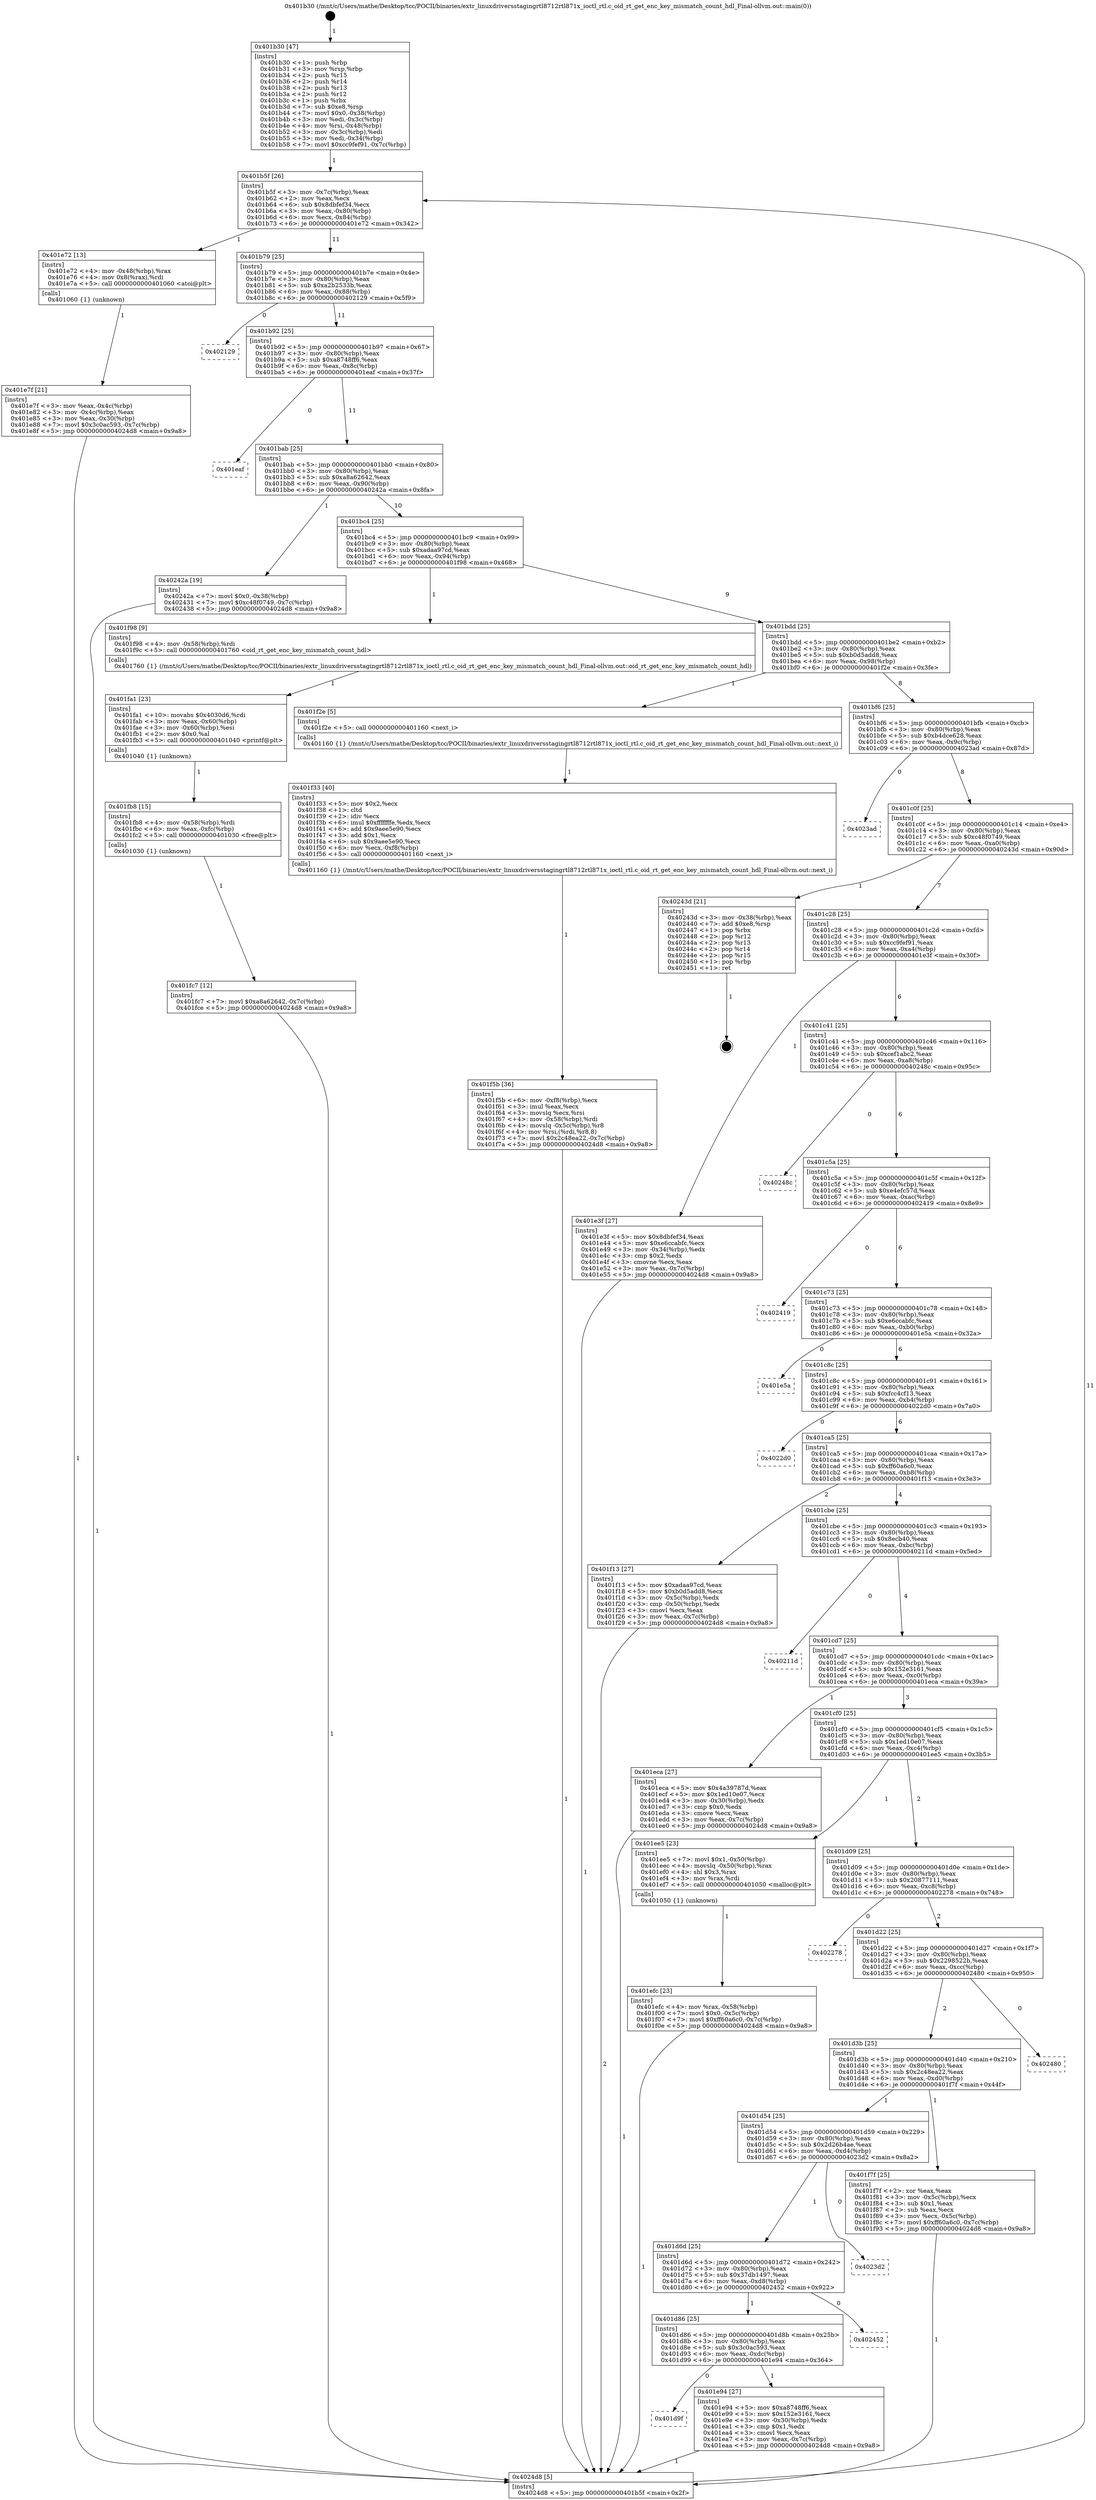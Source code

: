 digraph "0x401b30" {
  label = "0x401b30 (/mnt/c/Users/mathe/Desktop/tcc/POCII/binaries/extr_linuxdriversstagingrtl8712rtl871x_ioctl_rtl.c_oid_rt_get_enc_key_mismatch_count_hdl_Final-ollvm.out::main(0))"
  labelloc = "t"
  node[shape=record]

  Entry [label="",width=0.3,height=0.3,shape=circle,fillcolor=black,style=filled]
  "0x401b5f" [label="{
     0x401b5f [26]\l
     | [instrs]\l
     &nbsp;&nbsp;0x401b5f \<+3\>: mov -0x7c(%rbp),%eax\l
     &nbsp;&nbsp;0x401b62 \<+2\>: mov %eax,%ecx\l
     &nbsp;&nbsp;0x401b64 \<+6\>: sub $0x8dbfef34,%ecx\l
     &nbsp;&nbsp;0x401b6a \<+3\>: mov %eax,-0x80(%rbp)\l
     &nbsp;&nbsp;0x401b6d \<+6\>: mov %ecx,-0x84(%rbp)\l
     &nbsp;&nbsp;0x401b73 \<+6\>: je 0000000000401e72 \<main+0x342\>\l
  }"]
  "0x401e72" [label="{
     0x401e72 [13]\l
     | [instrs]\l
     &nbsp;&nbsp;0x401e72 \<+4\>: mov -0x48(%rbp),%rax\l
     &nbsp;&nbsp;0x401e76 \<+4\>: mov 0x8(%rax),%rdi\l
     &nbsp;&nbsp;0x401e7a \<+5\>: call 0000000000401060 \<atoi@plt\>\l
     | [calls]\l
     &nbsp;&nbsp;0x401060 \{1\} (unknown)\l
  }"]
  "0x401b79" [label="{
     0x401b79 [25]\l
     | [instrs]\l
     &nbsp;&nbsp;0x401b79 \<+5\>: jmp 0000000000401b7e \<main+0x4e\>\l
     &nbsp;&nbsp;0x401b7e \<+3\>: mov -0x80(%rbp),%eax\l
     &nbsp;&nbsp;0x401b81 \<+5\>: sub $0xa2b2533b,%eax\l
     &nbsp;&nbsp;0x401b86 \<+6\>: mov %eax,-0x88(%rbp)\l
     &nbsp;&nbsp;0x401b8c \<+6\>: je 0000000000402129 \<main+0x5f9\>\l
  }"]
  Exit [label="",width=0.3,height=0.3,shape=circle,fillcolor=black,style=filled,peripheries=2]
  "0x402129" [label="{
     0x402129\l
  }", style=dashed]
  "0x401b92" [label="{
     0x401b92 [25]\l
     | [instrs]\l
     &nbsp;&nbsp;0x401b92 \<+5\>: jmp 0000000000401b97 \<main+0x67\>\l
     &nbsp;&nbsp;0x401b97 \<+3\>: mov -0x80(%rbp),%eax\l
     &nbsp;&nbsp;0x401b9a \<+5\>: sub $0xa8748ff6,%eax\l
     &nbsp;&nbsp;0x401b9f \<+6\>: mov %eax,-0x8c(%rbp)\l
     &nbsp;&nbsp;0x401ba5 \<+6\>: je 0000000000401eaf \<main+0x37f\>\l
  }"]
  "0x401fc7" [label="{
     0x401fc7 [12]\l
     | [instrs]\l
     &nbsp;&nbsp;0x401fc7 \<+7\>: movl $0xa8a62642,-0x7c(%rbp)\l
     &nbsp;&nbsp;0x401fce \<+5\>: jmp 00000000004024d8 \<main+0x9a8\>\l
  }"]
  "0x401eaf" [label="{
     0x401eaf\l
  }", style=dashed]
  "0x401bab" [label="{
     0x401bab [25]\l
     | [instrs]\l
     &nbsp;&nbsp;0x401bab \<+5\>: jmp 0000000000401bb0 \<main+0x80\>\l
     &nbsp;&nbsp;0x401bb0 \<+3\>: mov -0x80(%rbp),%eax\l
     &nbsp;&nbsp;0x401bb3 \<+5\>: sub $0xa8a62642,%eax\l
     &nbsp;&nbsp;0x401bb8 \<+6\>: mov %eax,-0x90(%rbp)\l
     &nbsp;&nbsp;0x401bbe \<+6\>: je 000000000040242a \<main+0x8fa\>\l
  }"]
  "0x401fb8" [label="{
     0x401fb8 [15]\l
     | [instrs]\l
     &nbsp;&nbsp;0x401fb8 \<+4\>: mov -0x58(%rbp),%rdi\l
     &nbsp;&nbsp;0x401fbc \<+6\>: mov %eax,-0xfc(%rbp)\l
     &nbsp;&nbsp;0x401fc2 \<+5\>: call 0000000000401030 \<free@plt\>\l
     | [calls]\l
     &nbsp;&nbsp;0x401030 \{1\} (unknown)\l
  }"]
  "0x40242a" [label="{
     0x40242a [19]\l
     | [instrs]\l
     &nbsp;&nbsp;0x40242a \<+7\>: movl $0x0,-0x38(%rbp)\l
     &nbsp;&nbsp;0x402431 \<+7\>: movl $0xc48f0749,-0x7c(%rbp)\l
     &nbsp;&nbsp;0x402438 \<+5\>: jmp 00000000004024d8 \<main+0x9a8\>\l
  }"]
  "0x401bc4" [label="{
     0x401bc4 [25]\l
     | [instrs]\l
     &nbsp;&nbsp;0x401bc4 \<+5\>: jmp 0000000000401bc9 \<main+0x99\>\l
     &nbsp;&nbsp;0x401bc9 \<+3\>: mov -0x80(%rbp),%eax\l
     &nbsp;&nbsp;0x401bcc \<+5\>: sub $0xadaa97cd,%eax\l
     &nbsp;&nbsp;0x401bd1 \<+6\>: mov %eax,-0x94(%rbp)\l
     &nbsp;&nbsp;0x401bd7 \<+6\>: je 0000000000401f98 \<main+0x468\>\l
  }"]
  "0x401fa1" [label="{
     0x401fa1 [23]\l
     | [instrs]\l
     &nbsp;&nbsp;0x401fa1 \<+10\>: movabs $0x4030d6,%rdi\l
     &nbsp;&nbsp;0x401fab \<+3\>: mov %eax,-0x60(%rbp)\l
     &nbsp;&nbsp;0x401fae \<+3\>: mov -0x60(%rbp),%esi\l
     &nbsp;&nbsp;0x401fb1 \<+2\>: mov $0x0,%al\l
     &nbsp;&nbsp;0x401fb3 \<+5\>: call 0000000000401040 \<printf@plt\>\l
     | [calls]\l
     &nbsp;&nbsp;0x401040 \{1\} (unknown)\l
  }"]
  "0x401f98" [label="{
     0x401f98 [9]\l
     | [instrs]\l
     &nbsp;&nbsp;0x401f98 \<+4\>: mov -0x58(%rbp),%rdi\l
     &nbsp;&nbsp;0x401f9c \<+5\>: call 0000000000401760 \<oid_rt_get_enc_key_mismatch_count_hdl\>\l
     | [calls]\l
     &nbsp;&nbsp;0x401760 \{1\} (/mnt/c/Users/mathe/Desktop/tcc/POCII/binaries/extr_linuxdriversstagingrtl8712rtl871x_ioctl_rtl.c_oid_rt_get_enc_key_mismatch_count_hdl_Final-ollvm.out::oid_rt_get_enc_key_mismatch_count_hdl)\l
  }"]
  "0x401bdd" [label="{
     0x401bdd [25]\l
     | [instrs]\l
     &nbsp;&nbsp;0x401bdd \<+5\>: jmp 0000000000401be2 \<main+0xb2\>\l
     &nbsp;&nbsp;0x401be2 \<+3\>: mov -0x80(%rbp),%eax\l
     &nbsp;&nbsp;0x401be5 \<+5\>: sub $0xb0d5add8,%eax\l
     &nbsp;&nbsp;0x401bea \<+6\>: mov %eax,-0x98(%rbp)\l
     &nbsp;&nbsp;0x401bf0 \<+6\>: je 0000000000401f2e \<main+0x3fe\>\l
  }"]
  "0x401f5b" [label="{
     0x401f5b [36]\l
     | [instrs]\l
     &nbsp;&nbsp;0x401f5b \<+6\>: mov -0xf8(%rbp),%ecx\l
     &nbsp;&nbsp;0x401f61 \<+3\>: imul %eax,%ecx\l
     &nbsp;&nbsp;0x401f64 \<+3\>: movslq %ecx,%rsi\l
     &nbsp;&nbsp;0x401f67 \<+4\>: mov -0x58(%rbp),%rdi\l
     &nbsp;&nbsp;0x401f6b \<+4\>: movslq -0x5c(%rbp),%r8\l
     &nbsp;&nbsp;0x401f6f \<+4\>: mov %rsi,(%rdi,%r8,8)\l
     &nbsp;&nbsp;0x401f73 \<+7\>: movl $0x2c48ea22,-0x7c(%rbp)\l
     &nbsp;&nbsp;0x401f7a \<+5\>: jmp 00000000004024d8 \<main+0x9a8\>\l
  }"]
  "0x401f2e" [label="{
     0x401f2e [5]\l
     | [instrs]\l
     &nbsp;&nbsp;0x401f2e \<+5\>: call 0000000000401160 \<next_i\>\l
     | [calls]\l
     &nbsp;&nbsp;0x401160 \{1\} (/mnt/c/Users/mathe/Desktop/tcc/POCII/binaries/extr_linuxdriversstagingrtl8712rtl871x_ioctl_rtl.c_oid_rt_get_enc_key_mismatch_count_hdl_Final-ollvm.out::next_i)\l
  }"]
  "0x401bf6" [label="{
     0x401bf6 [25]\l
     | [instrs]\l
     &nbsp;&nbsp;0x401bf6 \<+5\>: jmp 0000000000401bfb \<main+0xcb\>\l
     &nbsp;&nbsp;0x401bfb \<+3\>: mov -0x80(%rbp),%eax\l
     &nbsp;&nbsp;0x401bfe \<+5\>: sub $0xb4dce628,%eax\l
     &nbsp;&nbsp;0x401c03 \<+6\>: mov %eax,-0x9c(%rbp)\l
     &nbsp;&nbsp;0x401c09 \<+6\>: je 00000000004023ad \<main+0x87d\>\l
  }"]
  "0x401f33" [label="{
     0x401f33 [40]\l
     | [instrs]\l
     &nbsp;&nbsp;0x401f33 \<+5\>: mov $0x2,%ecx\l
     &nbsp;&nbsp;0x401f38 \<+1\>: cltd\l
     &nbsp;&nbsp;0x401f39 \<+2\>: idiv %ecx\l
     &nbsp;&nbsp;0x401f3b \<+6\>: imul $0xfffffffe,%edx,%ecx\l
     &nbsp;&nbsp;0x401f41 \<+6\>: add $0x9aee5e90,%ecx\l
     &nbsp;&nbsp;0x401f47 \<+3\>: add $0x1,%ecx\l
     &nbsp;&nbsp;0x401f4a \<+6\>: sub $0x9aee5e90,%ecx\l
     &nbsp;&nbsp;0x401f50 \<+6\>: mov %ecx,-0xf8(%rbp)\l
     &nbsp;&nbsp;0x401f56 \<+5\>: call 0000000000401160 \<next_i\>\l
     | [calls]\l
     &nbsp;&nbsp;0x401160 \{1\} (/mnt/c/Users/mathe/Desktop/tcc/POCII/binaries/extr_linuxdriversstagingrtl8712rtl871x_ioctl_rtl.c_oid_rt_get_enc_key_mismatch_count_hdl_Final-ollvm.out::next_i)\l
  }"]
  "0x4023ad" [label="{
     0x4023ad\l
  }", style=dashed]
  "0x401c0f" [label="{
     0x401c0f [25]\l
     | [instrs]\l
     &nbsp;&nbsp;0x401c0f \<+5\>: jmp 0000000000401c14 \<main+0xe4\>\l
     &nbsp;&nbsp;0x401c14 \<+3\>: mov -0x80(%rbp),%eax\l
     &nbsp;&nbsp;0x401c17 \<+5\>: sub $0xc48f0749,%eax\l
     &nbsp;&nbsp;0x401c1c \<+6\>: mov %eax,-0xa0(%rbp)\l
     &nbsp;&nbsp;0x401c22 \<+6\>: je 000000000040243d \<main+0x90d\>\l
  }"]
  "0x401efc" [label="{
     0x401efc [23]\l
     | [instrs]\l
     &nbsp;&nbsp;0x401efc \<+4\>: mov %rax,-0x58(%rbp)\l
     &nbsp;&nbsp;0x401f00 \<+7\>: movl $0x0,-0x5c(%rbp)\l
     &nbsp;&nbsp;0x401f07 \<+7\>: movl $0xff60a6c0,-0x7c(%rbp)\l
     &nbsp;&nbsp;0x401f0e \<+5\>: jmp 00000000004024d8 \<main+0x9a8\>\l
  }"]
  "0x40243d" [label="{
     0x40243d [21]\l
     | [instrs]\l
     &nbsp;&nbsp;0x40243d \<+3\>: mov -0x38(%rbp),%eax\l
     &nbsp;&nbsp;0x402440 \<+7\>: add $0xe8,%rsp\l
     &nbsp;&nbsp;0x402447 \<+1\>: pop %rbx\l
     &nbsp;&nbsp;0x402448 \<+2\>: pop %r12\l
     &nbsp;&nbsp;0x40244a \<+2\>: pop %r13\l
     &nbsp;&nbsp;0x40244c \<+2\>: pop %r14\l
     &nbsp;&nbsp;0x40244e \<+2\>: pop %r15\l
     &nbsp;&nbsp;0x402450 \<+1\>: pop %rbp\l
     &nbsp;&nbsp;0x402451 \<+1\>: ret\l
  }"]
  "0x401c28" [label="{
     0x401c28 [25]\l
     | [instrs]\l
     &nbsp;&nbsp;0x401c28 \<+5\>: jmp 0000000000401c2d \<main+0xfd\>\l
     &nbsp;&nbsp;0x401c2d \<+3\>: mov -0x80(%rbp),%eax\l
     &nbsp;&nbsp;0x401c30 \<+5\>: sub $0xcc9fef91,%eax\l
     &nbsp;&nbsp;0x401c35 \<+6\>: mov %eax,-0xa4(%rbp)\l
     &nbsp;&nbsp;0x401c3b \<+6\>: je 0000000000401e3f \<main+0x30f\>\l
  }"]
  "0x401d9f" [label="{
     0x401d9f\l
  }", style=dashed]
  "0x401e3f" [label="{
     0x401e3f [27]\l
     | [instrs]\l
     &nbsp;&nbsp;0x401e3f \<+5\>: mov $0x8dbfef34,%eax\l
     &nbsp;&nbsp;0x401e44 \<+5\>: mov $0xe6ccabfc,%ecx\l
     &nbsp;&nbsp;0x401e49 \<+3\>: mov -0x34(%rbp),%edx\l
     &nbsp;&nbsp;0x401e4c \<+3\>: cmp $0x2,%edx\l
     &nbsp;&nbsp;0x401e4f \<+3\>: cmovne %ecx,%eax\l
     &nbsp;&nbsp;0x401e52 \<+3\>: mov %eax,-0x7c(%rbp)\l
     &nbsp;&nbsp;0x401e55 \<+5\>: jmp 00000000004024d8 \<main+0x9a8\>\l
  }"]
  "0x401c41" [label="{
     0x401c41 [25]\l
     | [instrs]\l
     &nbsp;&nbsp;0x401c41 \<+5\>: jmp 0000000000401c46 \<main+0x116\>\l
     &nbsp;&nbsp;0x401c46 \<+3\>: mov -0x80(%rbp),%eax\l
     &nbsp;&nbsp;0x401c49 \<+5\>: sub $0xcef1abc2,%eax\l
     &nbsp;&nbsp;0x401c4e \<+6\>: mov %eax,-0xa8(%rbp)\l
     &nbsp;&nbsp;0x401c54 \<+6\>: je 000000000040248c \<main+0x95c\>\l
  }"]
  "0x4024d8" [label="{
     0x4024d8 [5]\l
     | [instrs]\l
     &nbsp;&nbsp;0x4024d8 \<+5\>: jmp 0000000000401b5f \<main+0x2f\>\l
  }"]
  "0x401b30" [label="{
     0x401b30 [47]\l
     | [instrs]\l
     &nbsp;&nbsp;0x401b30 \<+1\>: push %rbp\l
     &nbsp;&nbsp;0x401b31 \<+3\>: mov %rsp,%rbp\l
     &nbsp;&nbsp;0x401b34 \<+2\>: push %r15\l
     &nbsp;&nbsp;0x401b36 \<+2\>: push %r14\l
     &nbsp;&nbsp;0x401b38 \<+2\>: push %r13\l
     &nbsp;&nbsp;0x401b3a \<+2\>: push %r12\l
     &nbsp;&nbsp;0x401b3c \<+1\>: push %rbx\l
     &nbsp;&nbsp;0x401b3d \<+7\>: sub $0xe8,%rsp\l
     &nbsp;&nbsp;0x401b44 \<+7\>: movl $0x0,-0x38(%rbp)\l
     &nbsp;&nbsp;0x401b4b \<+3\>: mov %edi,-0x3c(%rbp)\l
     &nbsp;&nbsp;0x401b4e \<+4\>: mov %rsi,-0x48(%rbp)\l
     &nbsp;&nbsp;0x401b52 \<+3\>: mov -0x3c(%rbp),%edi\l
     &nbsp;&nbsp;0x401b55 \<+3\>: mov %edi,-0x34(%rbp)\l
     &nbsp;&nbsp;0x401b58 \<+7\>: movl $0xcc9fef91,-0x7c(%rbp)\l
  }"]
  "0x401e7f" [label="{
     0x401e7f [21]\l
     | [instrs]\l
     &nbsp;&nbsp;0x401e7f \<+3\>: mov %eax,-0x4c(%rbp)\l
     &nbsp;&nbsp;0x401e82 \<+3\>: mov -0x4c(%rbp),%eax\l
     &nbsp;&nbsp;0x401e85 \<+3\>: mov %eax,-0x30(%rbp)\l
     &nbsp;&nbsp;0x401e88 \<+7\>: movl $0x3c0ac593,-0x7c(%rbp)\l
     &nbsp;&nbsp;0x401e8f \<+5\>: jmp 00000000004024d8 \<main+0x9a8\>\l
  }"]
  "0x401e94" [label="{
     0x401e94 [27]\l
     | [instrs]\l
     &nbsp;&nbsp;0x401e94 \<+5\>: mov $0xa8748ff6,%eax\l
     &nbsp;&nbsp;0x401e99 \<+5\>: mov $0x152e3161,%ecx\l
     &nbsp;&nbsp;0x401e9e \<+3\>: mov -0x30(%rbp),%edx\l
     &nbsp;&nbsp;0x401ea1 \<+3\>: cmp $0x1,%edx\l
     &nbsp;&nbsp;0x401ea4 \<+3\>: cmovl %ecx,%eax\l
     &nbsp;&nbsp;0x401ea7 \<+3\>: mov %eax,-0x7c(%rbp)\l
     &nbsp;&nbsp;0x401eaa \<+5\>: jmp 00000000004024d8 \<main+0x9a8\>\l
  }"]
  "0x40248c" [label="{
     0x40248c\l
  }", style=dashed]
  "0x401c5a" [label="{
     0x401c5a [25]\l
     | [instrs]\l
     &nbsp;&nbsp;0x401c5a \<+5\>: jmp 0000000000401c5f \<main+0x12f\>\l
     &nbsp;&nbsp;0x401c5f \<+3\>: mov -0x80(%rbp),%eax\l
     &nbsp;&nbsp;0x401c62 \<+5\>: sub $0xe4efc57d,%eax\l
     &nbsp;&nbsp;0x401c67 \<+6\>: mov %eax,-0xac(%rbp)\l
     &nbsp;&nbsp;0x401c6d \<+6\>: je 0000000000402419 \<main+0x8e9\>\l
  }"]
  "0x401d86" [label="{
     0x401d86 [25]\l
     | [instrs]\l
     &nbsp;&nbsp;0x401d86 \<+5\>: jmp 0000000000401d8b \<main+0x25b\>\l
     &nbsp;&nbsp;0x401d8b \<+3\>: mov -0x80(%rbp),%eax\l
     &nbsp;&nbsp;0x401d8e \<+5\>: sub $0x3c0ac593,%eax\l
     &nbsp;&nbsp;0x401d93 \<+6\>: mov %eax,-0xdc(%rbp)\l
     &nbsp;&nbsp;0x401d99 \<+6\>: je 0000000000401e94 \<main+0x364\>\l
  }"]
  "0x402419" [label="{
     0x402419\l
  }", style=dashed]
  "0x401c73" [label="{
     0x401c73 [25]\l
     | [instrs]\l
     &nbsp;&nbsp;0x401c73 \<+5\>: jmp 0000000000401c78 \<main+0x148\>\l
     &nbsp;&nbsp;0x401c78 \<+3\>: mov -0x80(%rbp),%eax\l
     &nbsp;&nbsp;0x401c7b \<+5\>: sub $0xe6ccabfc,%eax\l
     &nbsp;&nbsp;0x401c80 \<+6\>: mov %eax,-0xb0(%rbp)\l
     &nbsp;&nbsp;0x401c86 \<+6\>: je 0000000000401e5a \<main+0x32a\>\l
  }"]
  "0x402452" [label="{
     0x402452\l
  }", style=dashed]
  "0x401e5a" [label="{
     0x401e5a\l
  }", style=dashed]
  "0x401c8c" [label="{
     0x401c8c [25]\l
     | [instrs]\l
     &nbsp;&nbsp;0x401c8c \<+5\>: jmp 0000000000401c91 \<main+0x161\>\l
     &nbsp;&nbsp;0x401c91 \<+3\>: mov -0x80(%rbp),%eax\l
     &nbsp;&nbsp;0x401c94 \<+5\>: sub $0xfcc4cf13,%eax\l
     &nbsp;&nbsp;0x401c99 \<+6\>: mov %eax,-0xb4(%rbp)\l
     &nbsp;&nbsp;0x401c9f \<+6\>: je 00000000004022d0 \<main+0x7a0\>\l
  }"]
  "0x401d6d" [label="{
     0x401d6d [25]\l
     | [instrs]\l
     &nbsp;&nbsp;0x401d6d \<+5\>: jmp 0000000000401d72 \<main+0x242\>\l
     &nbsp;&nbsp;0x401d72 \<+3\>: mov -0x80(%rbp),%eax\l
     &nbsp;&nbsp;0x401d75 \<+5\>: sub $0x37db1497,%eax\l
     &nbsp;&nbsp;0x401d7a \<+6\>: mov %eax,-0xd8(%rbp)\l
     &nbsp;&nbsp;0x401d80 \<+6\>: je 0000000000402452 \<main+0x922\>\l
  }"]
  "0x4022d0" [label="{
     0x4022d0\l
  }", style=dashed]
  "0x401ca5" [label="{
     0x401ca5 [25]\l
     | [instrs]\l
     &nbsp;&nbsp;0x401ca5 \<+5\>: jmp 0000000000401caa \<main+0x17a\>\l
     &nbsp;&nbsp;0x401caa \<+3\>: mov -0x80(%rbp),%eax\l
     &nbsp;&nbsp;0x401cad \<+5\>: sub $0xff60a6c0,%eax\l
     &nbsp;&nbsp;0x401cb2 \<+6\>: mov %eax,-0xb8(%rbp)\l
     &nbsp;&nbsp;0x401cb8 \<+6\>: je 0000000000401f13 \<main+0x3e3\>\l
  }"]
  "0x4023d2" [label="{
     0x4023d2\l
  }", style=dashed]
  "0x401f13" [label="{
     0x401f13 [27]\l
     | [instrs]\l
     &nbsp;&nbsp;0x401f13 \<+5\>: mov $0xadaa97cd,%eax\l
     &nbsp;&nbsp;0x401f18 \<+5\>: mov $0xb0d5add8,%ecx\l
     &nbsp;&nbsp;0x401f1d \<+3\>: mov -0x5c(%rbp),%edx\l
     &nbsp;&nbsp;0x401f20 \<+3\>: cmp -0x50(%rbp),%edx\l
     &nbsp;&nbsp;0x401f23 \<+3\>: cmovl %ecx,%eax\l
     &nbsp;&nbsp;0x401f26 \<+3\>: mov %eax,-0x7c(%rbp)\l
     &nbsp;&nbsp;0x401f29 \<+5\>: jmp 00000000004024d8 \<main+0x9a8\>\l
  }"]
  "0x401cbe" [label="{
     0x401cbe [25]\l
     | [instrs]\l
     &nbsp;&nbsp;0x401cbe \<+5\>: jmp 0000000000401cc3 \<main+0x193\>\l
     &nbsp;&nbsp;0x401cc3 \<+3\>: mov -0x80(%rbp),%eax\l
     &nbsp;&nbsp;0x401cc6 \<+5\>: sub $0x8ecb40,%eax\l
     &nbsp;&nbsp;0x401ccb \<+6\>: mov %eax,-0xbc(%rbp)\l
     &nbsp;&nbsp;0x401cd1 \<+6\>: je 000000000040211d \<main+0x5ed\>\l
  }"]
  "0x401d54" [label="{
     0x401d54 [25]\l
     | [instrs]\l
     &nbsp;&nbsp;0x401d54 \<+5\>: jmp 0000000000401d59 \<main+0x229\>\l
     &nbsp;&nbsp;0x401d59 \<+3\>: mov -0x80(%rbp),%eax\l
     &nbsp;&nbsp;0x401d5c \<+5\>: sub $0x2d26b4ae,%eax\l
     &nbsp;&nbsp;0x401d61 \<+6\>: mov %eax,-0xd4(%rbp)\l
     &nbsp;&nbsp;0x401d67 \<+6\>: je 00000000004023d2 \<main+0x8a2\>\l
  }"]
  "0x40211d" [label="{
     0x40211d\l
  }", style=dashed]
  "0x401cd7" [label="{
     0x401cd7 [25]\l
     | [instrs]\l
     &nbsp;&nbsp;0x401cd7 \<+5\>: jmp 0000000000401cdc \<main+0x1ac\>\l
     &nbsp;&nbsp;0x401cdc \<+3\>: mov -0x80(%rbp),%eax\l
     &nbsp;&nbsp;0x401cdf \<+5\>: sub $0x152e3161,%eax\l
     &nbsp;&nbsp;0x401ce4 \<+6\>: mov %eax,-0xc0(%rbp)\l
     &nbsp;&nbsp;0x401cea \<+6\>: je 0000000000401eca \<main+0x39a\>\l
  }"]
  "0x401f7f" [label="{
     0x401f7f [25]\l
     | [instrs]\l
     &nbsp;&nbsp;0x401f7f \<+2\>: xor %eax,%eax\l
     &nbsp;&nbsp;0x401f81 \<+3\>: mov -0x5c(%rbp),%ecx\l
     &nbsp;&nbsp;0x401f84 \<+3\>: sub $0x1,%eax\l
     &nbsp;&nbsp;0x401f87 \<+2\>: sub %eax,%ecx\l
     &nbsp;&nbsp;0x401f89 \<+3\>: mov %ecx,-0x5c(%rbp)\l
     &nbsp;&nbsp;0x401f8c \<+7\>: movl $0xff60a6c0,-0x7c(%rbp)\l
     &nbsp;&nbsp;0x401f93 \<+5\>: jmp 00000000004024d8 \<main+0x9a8\>\l
  }"]
  "0x401eca" [label="{
     0x401eca [27]\l
     | [instrs]\l
     &nbsp;&nbsp;0x401eca \<+5\>: mov $0x4a39787d,%eax\l
     &nbsp;&nbsp;0x401ecf \<+5\>: mov $0x1ed10e07,%ecx\l
     &nbsp;&nbsp;0x401ed4 \<+3\>: mov -0x30(%rbp),%edx\l
     &nbsp;&nbsp;0x401ed7 \<+3\>: cmp $0x0,%edx\l
     &nbsp;&nbsp;0x401eda \<+3\>: cmove %ecx,%eax\l
     &nbsp;&nbsp;0x401edd \<+3\>: mov %eax,-0x7c(%rbp)\l
     &nbsp;&nbsp;0x401ee0 \<+5\>: jmp 00000000004024d8 \<main+0x9a8\>\l
  }"]
  "0x401cf0" [label="{
     0x401cf0 [25]\l
     | [instrs]\l
     &nbsp;&nbsp;0x401cf0 \<+5\>: jmp 0000000000401cf5 \<main+0x1c5\>\l
     &nbsp;&nbsp;0x401cf5 \<+3\>: mov -0x80(%rbp),%eax\l
     &nbsp;&nbsp;0x401cf8 \<+5\>: sub $0x1ed10e07,%eax\l
     &nbsp;&nbsp;0x401cfd \<+6\>: mov %eax,-0xc4(%rbp)\l
     &nbsp;&nbsp;0x401d03 \<+6\>: je 0000000000401ee5 \<main+0x3b5\>\l
  }"]
  "0x401d3b" [label="{
     0x401d3b [25]\l
     | [instrs]\l
     &nbsp;&nbsp;0x401d3b \<+5\>: jmp 0000000000401d40 \<main+0x210\>\l
     &nbsp;&nbsp;0x401d40 \<+3\>: mov -0x80(%rbp),%eax\l
     &nbsp;&nbsp;0x401d43 \<+5\>: sub $0x2c48ea22,%eax\l
     &nbsp;&nbsp;0x401d48 \<+6\>: mov %eax,-0xd0(%rbp)\l
     &nbsp;&nbsp;0x401d4e \<+6\>: je 0000000000401f7f \<main+0x44f\>\l
  }"]
  "0x401ee5" [label="{
     0x401ee5 [23]\l
     | [instrs]\l
     &nbsp;&nbsp;0x401ee5 \<+7\>: movl $0x1,-0x50(%rbp)\l
     &nbsp;&nbsp;0x401eec \<+4\>: movslq -0x50(%rbp),%rax\l
     &nbsp;&nbsp;0x401ef0 \<+4\>: shl $0x3,%rax\l
     &nbsp;&nbsp;0x401ef4 \<+3\>: mov %rax,%rdi\l
     &nbsp;&nbsp;0x401ef7 \<+5\>: call 0000000000401050 \<malloc@plt\>\l
     | [calls]\l
     &nbsp;&nbsp;0x401050 \{1\} (unknown)\l
  }"]
  "0x401d09" [label="{
     0x401d09 [25]\l
     | [instrs]\l
     &nbsp;&nbsp;0x401d09 \<+5\>: jmp 0000000000401d0e \<main+0x1de\>\l
     &nbsp;&nbsp;0x401d0e \<+3\>: mov -0x80(%rbp),%eax\l
     &nbsp;&nbsp;0x401d11 \<+5\>: sub $0x20877111,%eax\l
     &nbsp;&nbsp;0x401d16 \<+6\>: mov %eax,-0xc8(%rbp)\l
     &nbsp;&nbsp;0x401d1c \<+6\>: je 0000000000402278 \<main+0x748\>\l
  }"]
  "0x402480" [label="{
     0x402480\l
  }", style=dashed]
  "0x402278" [label="{
     0x402278\l
  }", style=dashed]
  "0x401d22" [label="{
     0x401d22 [25]\l
     | [instrs]\l
     &nbsp;&nbsp;0x401d22 \<+5\>: jmp 0000000000401d27 \<main+0x1f7\>\l
     &nbsp;&nbsp;0x401d27 \<+3\>: mov -0x80(%rbp),%eax\l
     &nbsp;&nbsp;0x401d2a \<+5\>: sub $0x2298522b,%eax\l
     &nbsp;&nbsp;0x401d2f \<+6\>: mov %eax,-0xcc(%rbp)\l
     &nbsp;&nbsp;0x401d35 \<+6\>: je 0000000000402480 \<main+0x950\>\l
  }"]
  Entry -> "0x401b30" [label=" 1"]
  "0x401b5f" -> "0x401e72" [label=" 1"]
  "0x401b5f" -> "0x401b79" [label=" 11"]
  "0x40243d" -> Exit [label=" 1"]
  "0x401b79" -> "0x402129" [label=" 0"]
  "0x401b79" -> "0x401b92" [label=" 11"]
  "0x40242a" -> "0x4024d8" [label=" 1"]
  "0x401b92" -> "0x401eaf" [label=" 0"]
  "0x401b92" -> "0x401bab" [label=" 11"]
  "0x401fc7" -> "0x4024d8" [label=" 1"]
  "0x401bab" -> "0x40242a" [label=" 1"]
  "0x401bab" -> "0x401bc4" [label=" 10"]
  "0x401fb8" -> "0x401fc7" [label=" 1"]
  "0x401bc4" -> "0x401f98" [label=" 1"]
  "0x401bc4" -> "0x401bdd" [label=" 9"]
  "0x401fa1" -> "0x401fb8" [label=" 1"]
  "0x401bdd" -> "0x401f2e" [label=" 1"]
  "0x401bdd" -> "0x401bf6" [label=" 8"]
  "0x401f98" -> "0x401fa1" [label=" 1"]
  "0x401bf6" -> "0x4023ad" [label=" 0"]
  "0x401bf6" -> "0x401c0f" [label=" 8"]
  "0x401f7f" -> "0x4024d8" [label=" 1"]
  "0x401c0f" -> "0x40243d" [label=" 1"]
  "0x401c0f" -> "0x401c28" [label=" 7"]
  "0x401f5b" -> "0x4024d8" [label=" 1"]
  "0x401c28" -> "0x401e3f" [label=" 1"]
  "0x401c28" -> "0x401c41" [label=" 6"]
  "0x401e3f" -> "0x4024d8" [label=" 1"]
  "0x401b30" -> "0x401b5f" [label=" 1"]
  "0x4024d8" -> "0x401b5f" [label=" 11"]
  "0x401e72" -> "0x401e7f" [label=" 1"]
  "0x401e7f" -> "0x4024d8" [label=" 1"]
  "0x401f33" -> "0x401f5b" [label=" 1"]
  "0x401c41" -> "0x40248c" [label=" 0"]
  "0x401c41" -> "0x401c5a" [label=" 6"]
  "0x401f2e" -> "0x401f33" [label=" 1"]
  "0x401c5a" -> "0x402419" [label=" 0"]
  "0x401c5a" -> "0x401c73" [label=" 6"]
  "0x401efc" -> "0x4024d8" [label=" 1"]
  "0x401c73" -> "0x401e5a" [label=" 0"]
  "0x401c73" -> "0x401c8c" [label=" 6"]
  "0x401ee5" -> "0x401efc" [label=" 1"]
  "0x401c8c" -> "0x4022d0" [label=" 0"]
  "0x401c8c" -> "0x401ca5" [label=" 6"]
  "0x401e94" -> "0x4024d8" [label=" 1"]
  "0x401ca5" -> "0x401f13" [label=" 2"]
  "0x401ca5" -> "0x401cbe" [label=" 4"]
  "0x401d86" -> "0x401d9f" [label=" 0"]
  "0x401cbe" -> "0x40211d" [label=" 0"]
  "0x401cbe" -> "0x401cd7" [label=" 4"]
  "0x401f13" -> "0x4024d8" [label=" 2"]
  "0x401cd7" -> "0x401eca" [label=" 1"]
  "0x401cd7" -> "0x401cf0" [label=" 3"]
  "0x401d6d" -> "0x401d86" [label=" 1"]
  "0x401cf0" -> "0x401ee5" [label=" 1"]
  "0x401cf0" -> "0x401d09" [label=" 2"]
  "0x401eca" -> "0x4024d8" [label=" 1"]
  "0x401d09" -> "0x402278" [label=" 0"]
  "0x401d09" -> "0x401d22" [label=" 2"]
  "0x401d54" -> "0x401d6d" [label=" 1"]
  "0x401d22" -> "0x402480" [label=" 0"]
  "0x401d22" -> "0x401d3b" [label=" 2"]
  "0x401d6d" -> "0x402452" [label=" 0"]
  "0x401d3b" -> "0x401f7f" [label=" 1"]
  "0x401d3b" -> "0x401d54" [label=" 1"]
  "0x401d86" -> "0x401e94" [label=" 1"]
  "0x401d54" -> "0x4023d2" [label=" 0"]
}
